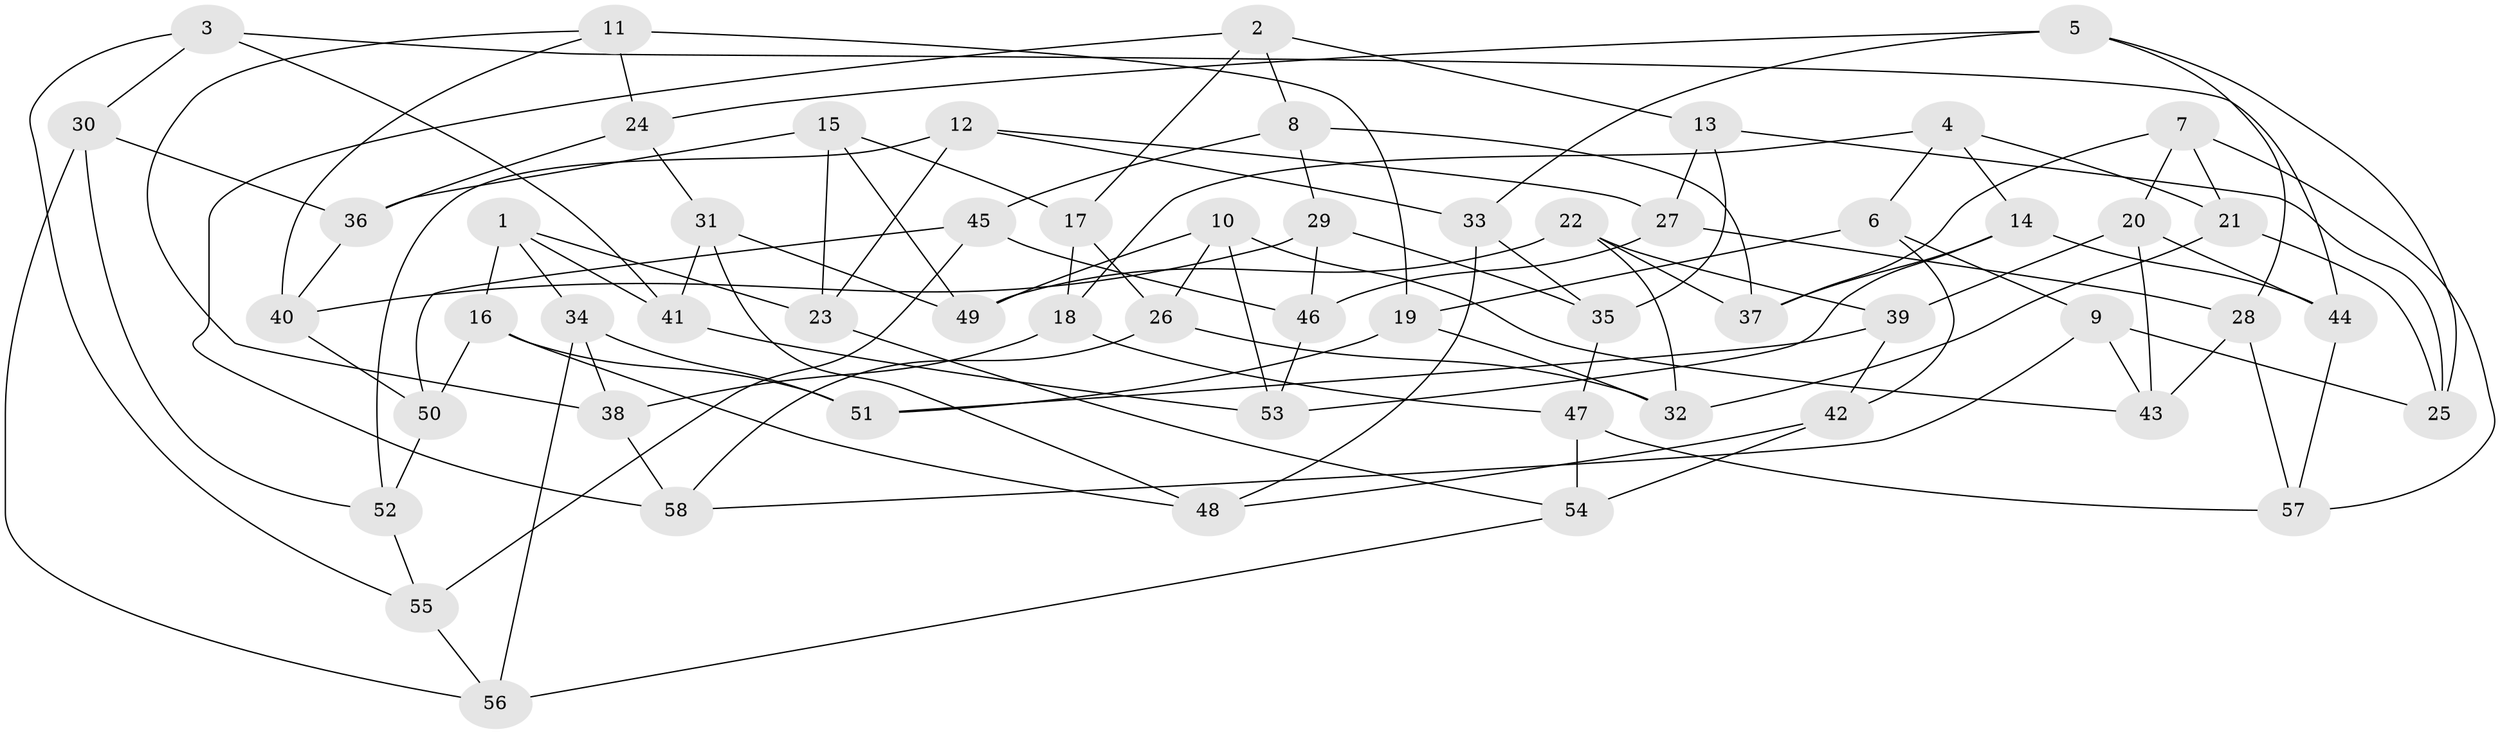 // Generated by graph-tools (version 1.1) at 2025/11/02/27/25 16:11:46]
// undirected, 58 vertices, 116 edges
graph export_dot {
graph [start="1"]
  node [color=gray90,style=filled];
  1;
  2;
  3;
  4;
  5;
  6;
  7;
  8;
  9;
  10;
  11;
  12;
  13;
  14;
  15;
  16;
  17;
  18;
  19;
  20;
  21;
  22;
  23;
  24;
  25;
  26;
  27;
  28;
  29;
  30;
  31;
  32;
  33;
  34;
  35;
  36;
  37;
  38;
  39;
  40;
  41;
  42;
  43;
  44;
  45;
  46;
  47;
  48;
  49;
  50;
  51;
  52;
  53;
  54;
  55;
  56;
  57;
  58;
  1 -- 34;
  1 -- 16;
  1 -- 41;
  1 -- 23;
  2 -- 8;
  2 -- 58;
  2 -- 13;
  2 -- 17;
  3 -- 44;
  3 -- 41;
  3 -- 30;
  3 -- 55;
  4 -- 6;
  4 -- 18;
  4 -- 21;
  4 -- 14;
  5 -- 25;
  5 -- 24;
  5 -- 28;
  5 -- 33;
  6 -- 19;
  6 -- 42;
  6 -- 9;
  7 -- 21;
  7 -- 20;
  7 -- 57;
  7 -- 37;
  8 -- 45;
  8 -- 29;
  8 -- 37;
  9 -- 58;
  9 -- 25;
  9 -- 43;
  10 -- 49;
  10 -- 53;
  10 -- 43;
  10 -- 26;
  11 -- 19;
  11 -- 40;
  11 -- 38;
  11 -- 24;
  12 -- 52;
  12 -- 33;
  12 -- 23;
  12 -- 27;
  13 -- 27;
  13 -- 25;
  13 -- 35;
  14 -- 37;
  14 -- 53;
  14 -- 44;
  15 -- 17;
  15 -- 23;
  15 -- 36;
  15 -- 49;
  16 -- 51;
  16 -- 50;
  16 -- 48;
  17 -- 26;
  17 -- 18;
  18 -- 38;
  18 -- 47;
  19 -- 32;
  19 -- 51;
  20 -- 39;
  20 -- 43;
  20 -- 44;
  21 -- 32;
  21 -- 25;
  22 -- 39;
  22 -- 37;
  22 -- 32;
  22 -- 49;
  23 -- 54;
  24 -- 36;
  24 -- 31;
  26 -- 32;
  26 -- 58;
  27 -- 28;
  27 -- 46;
  28 -- 57;
  28 -- 43;
  29 -- 46;
  29 -- 35;
  29 -- 40;
  30 -- 36;
  30 -- 56;
  30 -- 52;
  31 -- 49;
  31 -- 48;
  31 -- 41;
  33 -- 48;
  33 -- 35;
  34 -- 51;
  34 -- 38;
  34 -- 56;
  35 -- 47;
  36 -- 40;
  38 -- 58;
  39 -- 51;
  39 -- 42;
  40 -- 50;
  41 -- 53;
  42 -- 48;
  42 -- 54;
  44 -- 57;
  45 -- 50;
  45 -- 46;
  45 -- 55;
  46 -- 53;
  47 -- 57;
  47 -- 54;
  50 -- 52;
  52 -- 55;
  54 -- 56;
  55 -- 56;
}
